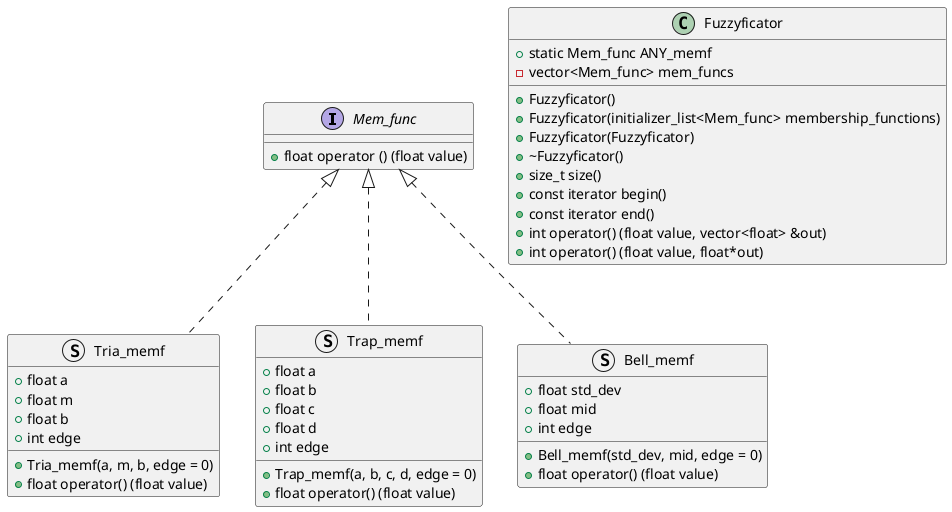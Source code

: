 @startuml Fuzzyficator

interface Mem_func {
	+float operator () (float value)
}

struct Tria_memf implements Mem_func {
	+float a
	+float m
	+float b
	+int edge
	+Tria_memf(a, m, b, edge = 0)
	+float operator() (float value)
}

struct Trap_memf implements Mem_func {
	+float a
	+float b
	+float c
	+float d
	+int edge
	+Trap_memf(a, b, c, d, edge = 0)
	+float operator() (float value)
}

struct Bell_memf implements Mem_func {
	+float std_dev
	+float mid
	+int edge
	+Bell_memf(std_dev, mid, edge = 0)
	+float operator() (float value)
}

class Fuzzyficator {
	+static Mem_func ANY_memf
	+Fuzzyficator()
	+Fuzzyficator(initializer_list<Mem_func> membership_functions)
	+Fuzzyficator(Fuzzyficator)
	+~Fuzzyficator()
	+size_t size()
	+const iterator begin()
	+const iterator end()
	+int operator() (float value, vector<float> &out)
	+int operator() (float value, float*out)
	-vector<Mem_func> mem_funcs
}

@enduml